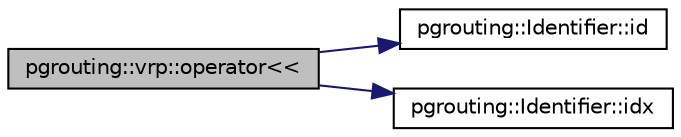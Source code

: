 digraph "pgrouting::vrp::operator&lt;&lt;"
{
  edge [fontname="Helvetica",fontsize="10",labelfontname="Helvetica",labelfontsize="10"];
  node [fontname="Helvetica",fontsize="10",shape=record];
  rankdir="LR";
  Node1 [label="pgrouting::vrp::operator\<\<",height=0.2,width=0.4,color="black", fillcolor="grey75", style="filled" fontcolor="black"];
  Node1 -> Node2 [color="midnightblue",fontsize="10",style="solid",fontname="Helvetica"];
  Node2 [label="pgrouting::Identifier::id",height=0.2,width=0.4,color="black", fillcolor="white", style="filled",URL="$classpgrouting_1_1Identifier.html#a04eb2b760246fbcc2f6dc0a011c3d340"];
  Node1 -> Node3 [color="midnightblue",fontsize="10",style="solid",fontname="Helvetica"];
  Node3 [label="pgrouting::Identifier::idx",height=0.2,width=0.4,color="black", fillcolor="white", style="filled",URL="$classpgrouting_1_1Identifier.html#a8a62909e1ef823d91e630c53132c14e6"];
}
